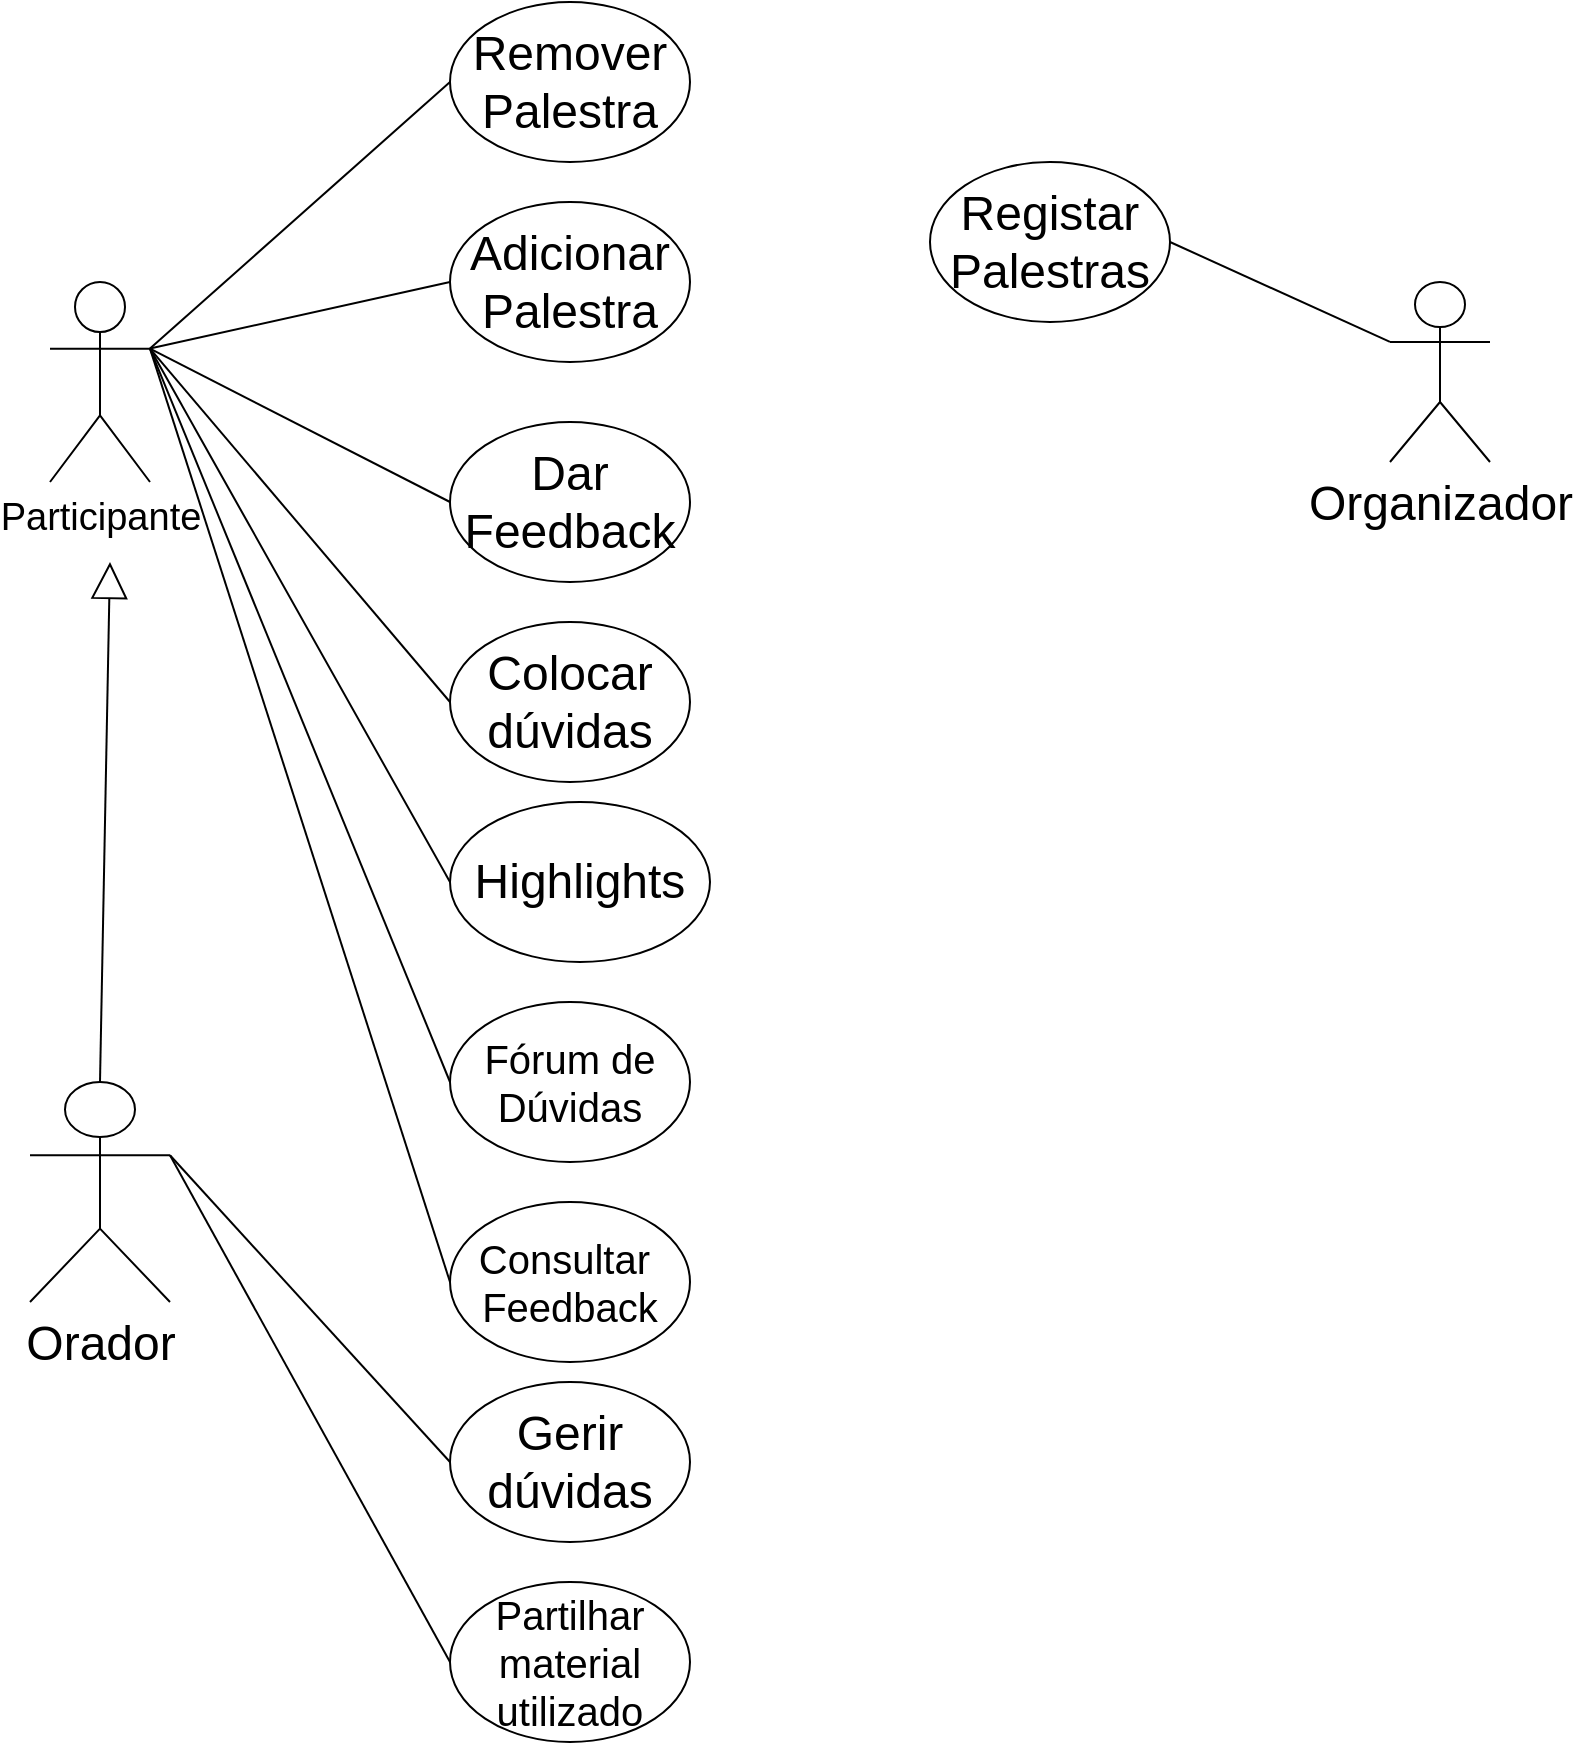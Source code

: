 <mxfile version="12.0.2" type="device" pages="1"><diagram id="EPyi5oyprT7bv22CVqka" name="Page-1"><mxGraphModel dx="854" dy="468" grid="1" gridSize="10" guides="1" tooltips="1" connect="1" arrows="1" fold="1" page="1" pageScale="1" pageWidth="827" pageHeight="1169" math="0" shadow="0"><root><mxCell id="0"/><mxCell id="1" parent="0"/><object label="&lt;font style=&quot;font-size: 19px;&quot;&gt;Participante&lt;/font&gt;" id="d-aTUzKqq1ekDF2AE6MR-1"><mxCell style="shape=umlActor;verticalLabelPosition=bottom;labelBackgroundColor=#ffffff;verticalAlign=top;html=1;outlineConnect=0;fontSize=19;" vertex="1" parent="1"><mxGeometry x="50" y="160" width="50" height="100" as="geometry"/></mxCell></object><mxCell id="d-aTUzKqq1ekDF2AE6MR-11" value="Remover Palestra" style="ellipse;whiteSpace=wrap;html=1;fontSize=24;" vertex="1" parent="1"><mxGeometry x="250" y="20" width="120" height="80" as="geometry"/></mxCell><mxCell id="d-aTUzKqq1ekDF2AE6MR-12" value="Adicionar Palestra" style="ellipse;whiteSpace=wrap;html=1;fontSize=24;" vertex="1" parent="1"><mxGeometry x="250" y="120" width="120" height="80" as="geometry"/></mxCell><mxCell id="d-aTUzKqq1ekDF2AE6MR-13" value="Colocar dúvidas" style="ellipse;whiteSpace=wrap;html=1;fontSize=24;" vertex="1" parent="1"><mxGeometry x="250" y="330" width="120" height="80" as="geometry"/></mxCell><mxCell id="d-aTUzKqq1ekDF2AE6MR-14" value="Dar Feedback" style="ellipse;whiteSpace=wrap;html=1;fontSize=24;" vertex="1" parent="1"><mxGeometry x="250" y="230" width="120" height="80" as="geometry"/></mxCell><mxCell id="d-aTUzKqq1ekDF2AE6MR-20" value="Highlights" style="ellipse;whiteSpace=wrap;html=1;fontSize=24;" vertex="1" parent="1"><mxGeometry x="250" y="420" width="130" height="80" as="geometry"/></mxCell><mxCell id="d-aTUzKqq1ekDF2AE6MR-23" value="" style="endArrow=none;html=1;fontSize=24;exitX=1;exitY=0.333;exitDx=0;exitDy=0;exitPerimeter=0;entryX=0;entryY=0.5;entryDx=0;entryDy=0;" edge="1" parent="1" source="d-aTUzKqq1ekDF2AE6MR-1" target="d-aTUzKqq1ekDF2AE6MR-11"><mxGeometry width="50" height="50" relative="1" as="geometry"><mxPoint x="140" y="220" as="sourcePoint"/><mxPoint x="190" y="170" as="targetPoint"/></mxGeometry></mxCell><mxCell id="d-aTUzKqq1ekDF2AE6MR-24" value="" style="endArrow=none;html=1;fontSize=24;exitX=1;exitY=0.333;exitDx=0;exitDy=0;exitPerimeter=0;entryX=0;entryY=0.5;entryDx=0;entryDy=0;" edge="1" parent="1" source="d-aTUzKqq1ekDF2AE6MR-1" target="d-aTUzKqq1ekDF2AE6MR-12"><mxGeometry width="50" height="50" relative="1" as="geometry"><mxPoint x="90" y="211.833" as="sourcePoint"/><mxPoint x="240" y="108.5" as="targetPoint"/></mxGeometry></mxCell><mxCell id="d-aTUzKqq1ekDF2AE6MR-25" value="" style="endArrow=none;html=1;fontSize=24;entryX=0;entryY=0.5;entryDx=0;entryDy=0;exitX=1;exitY=0.333;exitDx=0;exitDy=0;exitPerimeter=0;" edge="1" parent="1" source="d-aTUzKqq1ekDF2AE6MR-1" target="d-aTUzKqq1ekDF2AE6MR-13"><mxGeometry width="50" height="50" relative="1" as="geometry"><mxPoint x="110" y="213" as="sourcePoint"/><mxPoint x="270" y="110" as="targetPoint"/></mxGeometry></mxCell><mxCell id="d-aTUzKqq1ekDF2AE6MR-26" value="" style="endArrow=none;html=1;fontSize=24;entryX=0;entryY=0.5;entryDx=0;entryDy=0;exitX=1;exitY=0.333;exitDx=0;exitDy=0;exitPerimeter=0;" edge="1" parent="1" source="d-aTUzKqq1ekDF2AE6MR-1" target="d-aTUzKqq1ekDF2AE6MR-14"><mxGeometry width="50" height="50" relative="1" as="geometry"><mxPoint x="100" y="190" as="sourcePoint"/><mxPoint x="240" y="356.5" as="targetPoint"/></mxGeometry></mxCell><mxCell id="d-aTUzKqq1ekDF2AE6MR-27" value="" style="endArrow=none;html=1;fontSize=24;entryX=0;entryY=0.5;entryDx=0;entryDy=0;exitX=1;exitY=0.333;exitDx=0;exitDy=0;exitPerimeter=0;" edge="1" parent="1" source="d-aTUzKqq1ekDF2AE6MR-1" target="d-aTUzKqq1ekDF2AE6MR-20"><mxGeometry width="50" height="50" relative="1" as="geometry"><mxPoint x="100" y="190" as="sourcePoint"/><mxPoint x="270" y="310" as="targetPoint"/></mxGeometry></mxCell><mxCell id="d-aTUzKqq1ekDF2AE6MR-28" style="edgeStyle=orthogonalEdgeStyle;rounded=0;orthogonalLoop=1;jettySize=auto;html=1;exitX=0.5;exitY=1;exitDx=0;exitDy=0;fontSize=24;" edge="1" parent="1" source="d-aTUzKqq1ekDF2AE6MR-14" target="d-aTUzKqq1ekDF2AE6MR-14"><mxGeometry relative="1" as="geometry"/></mxCell><mxCell id="d-aTUzKqq1ekDF2AE6MR-29" value="Organizador" style="shape=umlActor;verticalLabelPosition=bottom;labelBackgroundColor=#ffffff;verticalAlign=top;html=1;outlineConnect=0;fontSize=24;" vertex="1" parent="1"><mxGeometry x="720" y="160" width="50" height="90" as="geometry"/></mxCell><mxCell id="d-aTUzKqq1ekDF2AE6MR-30" value="Registar&lt;br&gt;Palestras" style="ellipse;whiteSpace=wrap;html=1;fontSize=24;" vertex="1" parent="1"><mxGeometry x="490" y="100" width="120" height="80" as="geometry"/></mxCell><mxCell id="d-aTUzKqq1ekDF2AE6MR-31" value="" style="endArrow=none;html=1;fontSize=24;exitX=1;exitY=0.5;exitDx=0;exitDy=0;entryX=0;entryY=0.333;entryDx=0;entryDy=0;entryPerimeter=0;" edge="1" parent="1" source="d-aTUzKqq1ekDF2AE6MR-30" target="d-aTUzKqq1ekDF2AE6MR-29"><mxGeometry width="50" height="50" relative="1" as="geometry"><mxPoint x="630" y="190" as="sourcePoint"/><mxPoint x="680" y="140" as="targetPoint"/></mxGeometry></mxCell><mxCell id="d-aTUzKqq1ekDF2AE6MR-32" value="Orador" style="shape=umlActor;verticalLabelPosition=bottom;labelBackgroundColor=#ffffff;verticalAlign=top;html=1;outlineConnect=0;fontSize=24;" vertex="1" parent="1"><mxGeometry x="40" y="560" width="70" height="110" as="geometry"/></mxCell><mxCell id="d-aTUzKqq1ekDF2AE6MR-33" value="Gerir dúvidas" style="ellipse;whiteSpace=wrap;html=1;fontSize=24;" vertex="1" parent="1"><mxGeometry x="250" y="710" width="120" height="80" as="geometry"/></mxCell><mxCell id="d-aTUzKqq1ekDF2AE6MR-34" value="Partilhar material&lt;br style=&quot;font-size: 20px;&quot;&gt;utilizado" style="ellipse;whiteSpace=wrap;html=1;fontSize=20;" vertex="1" parent="1"><mxGeometry x="250" y="810" width="120" height="80" as="geometry"/></mxCell><mxCell id="d-aTUzKqq1ekDF2AE6MR-35" value="Consultar&amp;nbsp;&lt;br&gt;Feedback" style="ellipse;whiteSpace=wrap;html=1;fontSize=20;" vertex="1" parent="1"><mxGeometry x="250" y="620" width="120" height="80" as="geometry"/></mxCell><mxCell id="d-aTUzKqq1ekDF2AE6MR-37" value="" style="endArrow=none;html=1;fontSize=20;entryX=0;entryY=0.5;entryDx=0;entryDy=0;exitX=1;exitY=0.333;exitDx=0;exitDy=0;exitPerimeter=0;" edge="1" parent="1" source="d-aTUzKqq1ekDF2AE6MR-32" target="d-aTUzKqq1ekDF2AE6MR-33"><mxGeometry width="50" height="50" relative="1" as="geometry"><mxPoint x="140" y="606.667" as="sourcePoint"/><mxPoint x="260" y="560" as="targetPoint"/></mxGeometry></mxCell><mxCell id="d-aTUzKqq1ekDF2AE6MR-38" value="" style="endArrow=none;html=1;fontSize=20;entryX=0;entryY=0.5;entryDx=0;entryDy=0;exitX=1;exitY=0.333;exitDx=0;exitDy=0;exitPerimeter=0;" edge="1" parent="1" source="d-aTUzKqq1ekDF2AE6MR-32" target="d-aTUzKqq1ekDF2AE6MR-34"><mxGeometry width="50" height="50" relative="1" as="geometry"><mxPoint x="150" y="616.667" as="sourcePoint"/><mxPoint x="270" y="570" as="targetPoint"/></mxGeometry></mxCell><mxCell id="d-aTUzKqq1ekDF2AE6MR-39" value="" style="endArrow=none;html=1;fontSize=20;entryX=0;entryY=0.5;entryDx=0;entryDy=0;exitX=1;exitY=0.333;exitDx=0;exitDy=0;exitPerimeter=0;" edge="1" parent="1" source="d-aTUzKqq1ekDF2AE6MR-1" target="d-aTUzKqq1ekDF2AE6MR-35"><mxGeometry width="50" height="50" relative="1" as="geometry"><mxPoint x="140" y="510" as="sourcePoint"/><mxPoint x="280" y="580" as="targetPoint"/></mxGeometry></mxCell><mxCell id="d-aTUzKqq1ekDF2AE6MR-40" value="Fórum de Dúvidas" style="ellipse;whiteSpace=wrap;html=1;fontSize=20;" vertex="1" parent="1"><mxGeometry x="250" y="520" width="120" height="80" as="geometry"/></mxCell><mxCell id="d-aTUzKqq1ekDF2AE6MR-42" value="" style="endArrow=none;html=1;fontSize=20;entryX=0;entryY=0.5;entryDx=0;entryDy=0;exitX=1;exitY=0.333;exitDx=0;exitDy=0;exitPerimeter=0;" edge="1" parent="1" source="d-aTUzKqq1ekDF2AE6MR-1" target="d-aTUzKqq1ekDF2AE6MR-40"><mxGeometry width="50" height="50" relative="1" as="geometry"><mxPoint x="130" y="350" as="sourcePoint"/><mxPoint x="300" y="600" as="targetPoint"/></mxGeometry></mxCell><mxCell id="d-aTUzKqq1ekDF2AE6MR-44" value="" style="endArrow=block;endSize=16;endFill=0;html=1;fontSize=19;exitX=0.5;exitY=0;exitDx=0;exitDy=0;exitPerimeter=0;" edge="1" parent="1" source="d-aTUzKqq1ekDF2AE6MR-32"><mxGeometry width="160" relative="1" as="geometry"><mxPoint x="90" y="540" as="sourcePoint"/><mxPoint x="80" y="300" as="targetPoint"/></mxGeometry></mxCell></root></mxGraphModel></diagram></mxfile>